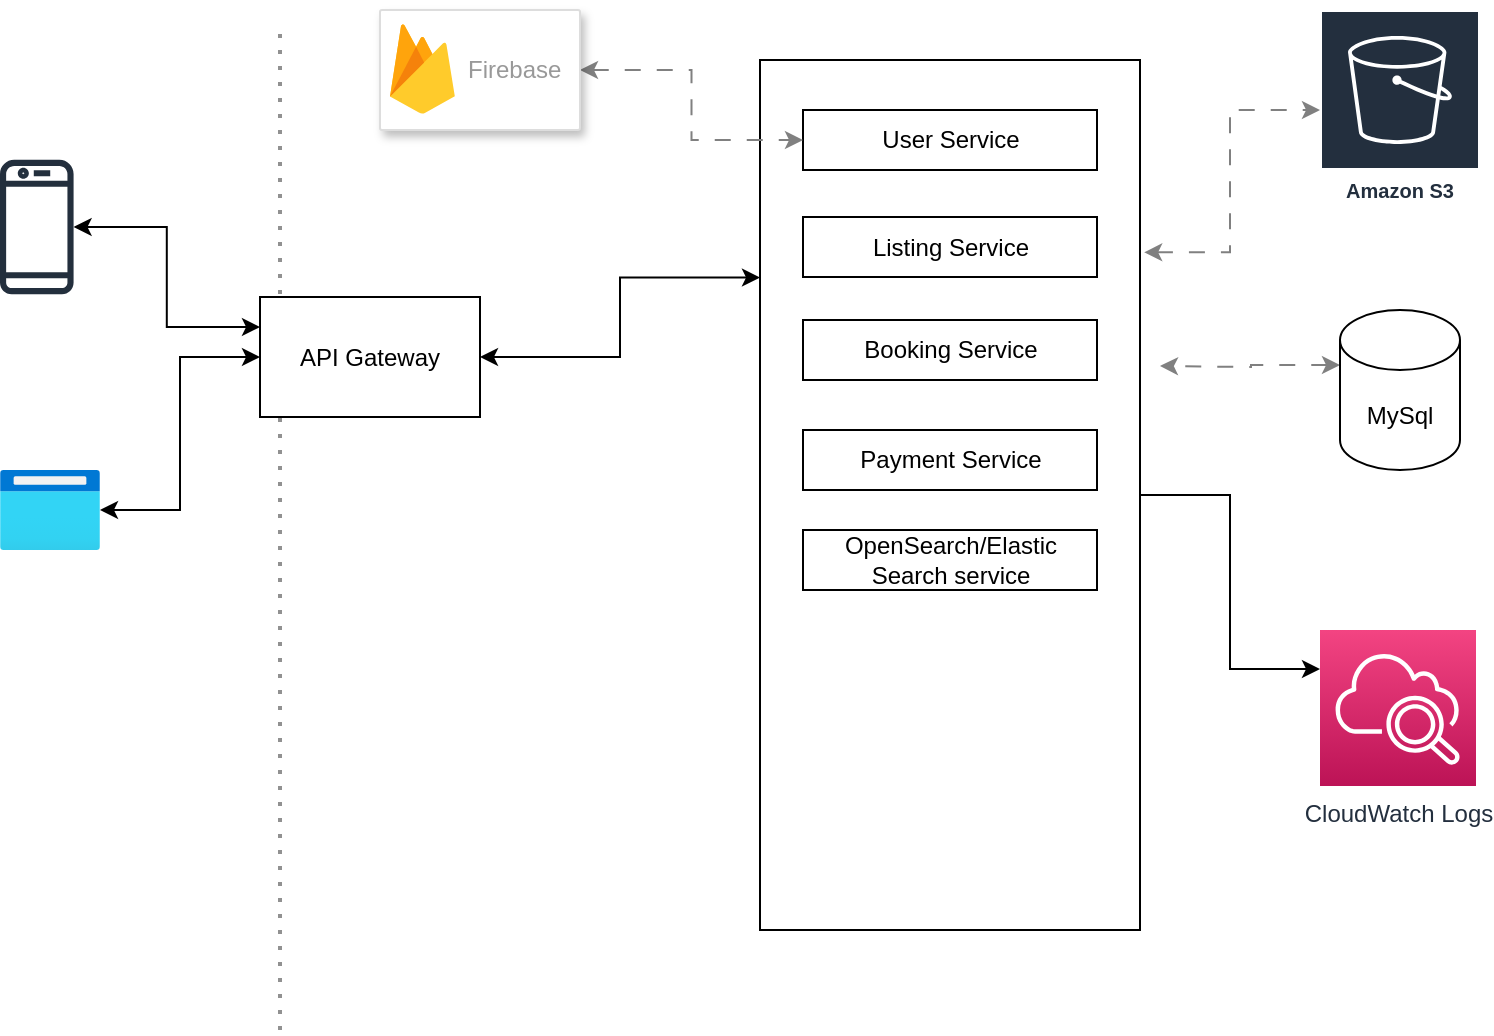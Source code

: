 <mxfile version="20.8.3" type="github">
  <diagram id="GRluOWZkKIe7Q2GazVMt" name="Page-1">
    <mxGraphModel dx="1050" dy="581" grid="1" gridSize="10" guides="1" tooltips="1" connect="1" arrows="1" fold="1" page="1" pageScale="1" pageWidth="850" pageHeight="1100" math="0" shadow="0">
      <root>
        <mxCell id="0" />
        <mxCell id="1" parent="0" />
        <mxCell id="SsJ6db9j9dE5ya5NohHF-3" style="edgeStyle=orthogonalEdgeStyle;rounded=0;orthogonalLoop=1;jettySize=auto;html=1;exitX=1;exitY=0.5;exitDx=0;exitDy=0;entryX=0;entryY=0.25;entryDx=0;entryDy=0;entryPerimeter=0;" edge="1" parent="1" source="DdpInW4cmCt2tAZ-7zsU-28" target="SsJ6db9j9dE5ya5NohHF-2">
          <mxGeometry relative="1" as="geometry" />
        </mxCell>
        <mxCell id="SsJ6db9j9dE5ya5NohHF-14" style="edgeStyle=orthogonalEdgeStyle;rounded=0;orthogonalLoop=1;jettySize=auto;html=1;exitX=1.011;exitY=0.221;exitDx=0;exitDy=0;dashed=1;dashPattern=8 8;strokeColor=#808080;startArrow=classic;startFill=1;exitPerimeter=0;" edge="1" parent="1" source="DdpInW4cmCt2tAZ-7zsU-28" target="SsJ6db9j9dE5ya5NohHF-13">
          <mxGeometry relative="1" as="geometry">
            <Array as="points">
              <mxPoint x="655" y="151" />
              <mxPoint x="655" y="80" />
            </Array>
          </mxGeometry>
        </mxCell>
        <mxCell id="DdpInW4cmCt2tAZ-7zsU-28" value="" style="rounded=0;whiteSpace=wrap;html=1;strokeWidth=1;fillColor=none;" parent="1" vertex="1">
          <mxGeometry x="420" y="55" width="190" height="435" as="geometry" />
        </mxCell>
        <mxCell id="DdpInW4cmCt2tAZ-7zsU-20" style="edgeStyle=orthogonalEdgeStyle;rounded=0;orthogonalLoop=1;jettySize=auto;html=1;entryX=0;entryY=0.25;entryDx=0;entryDy=0;strokeColor=#000000;startArrow=classic;startFill=1;" parent="1" source="DdpInW4cmCt2tAZ-7zsU-1" target="DdpInW4cmCt2tAZ-7zsU-19" edge="1">
          <mxGeometry relative="1" as="geometry" />
        </mxCell>
        <mxCell id="DdpInW4cmCt2tAZ-7zsU-1" value="" style="sketch=0;outlineConnect=0;fontColor=#232F3E;gradientColor=none;fillColor=#232F3D;strokeColor=none;dashed=0;verticalLabelPosition=bottom;verticalAlign=top;align=center;html=1;fontSize=12;fontStyle=0;aspect=fixed;pointerEvents=1;shape=mxgraph.aws4.mobile_client;" parent="1" vertex="1">
          <mxGeometry x="40" y="103.5" width="36.79" height="70" as="geometry" />
        </mxCell>
        <mxCell id="DdpInW4cmCt2tAZ-7zsU-21" style="edgeStyle=orthogonalEdgeStyle;rounded=0;orthogonalLoop=1;jettySize=auto;html=1;entryX=0;entryY=0.5;entryDx=0;entryDy=0;strokeColor=#000000;startArrow=classic;startFill=1;" parent="1" source="DdpInW4cmCt2tAZ-7zsU-2" target="DdpInW4cmCt2tAZ-7zsU-19" edge="1">
          <mxGeometry relative="1" as="geometry" />
        </mxCell>
        <mxCell id="DdpInW4cmCt2tAZ-7zsU-2" value="" style="aspect=fixed;html=1;points=[];align=center;image;fontSize=12;image=img/lib/azure2/general/Browser.svg;" parent="1" vertex="1">
          <mxGeometry x="40" y="260" width="50" height="40" as="geometry" />
        </mxCell>
        <mxCell id="DdpInW4cmCt2tAZ-7zsU-4" value="User Service" style="rounded=0;whiteSpace=wrap;html=1;" parent="1" vertex="1">
          <mxGeometry x="441.5" y="80" width="147" height="30" as="geometry" />
        </mxCell>
        <mxCell id="DdpInW4cmCt2tAZ-7zsU-5" value="Listing Service" style="rounded=0;whiteSpace=wrap;html=1;" parent="1" vertex="1">
          <mxGeometry x="441.5" y="133.5" width="147" height="30" as="geometry" />
        </mxCell>
        <mxCell id="DdpInW4cmCt2tAZ-7zsU-6" value="Booking Service" style="rounded=0;whiteSpace=wrap;html=1;" parent="1" vertex="1">
          <mxGeometry x="441.5" y="185" width="147" height="30" as="geometry" />
        </mxCell>
        <mxCell id="DdpInW4cmCt2tAZ-7zsU-7" value="Payment Service" style="rounded=0;whiteSpace=wrap;html=1;" parent="1" vertex="1">
          <mxGeometry x="441.5" y="240" width="147" height="30" as="geometry" />
        </mxCell>
        <mxCell id="SsJ6db9j9dE5ya5NohHF-15" style="edgeStyle=orthogonalEdgeStyle;rounded=0;orthogonalLoop=1;jettySize=auto;html=1;exitX=0;exitY=0;exitDx=0;exitDy=27.5;exitPerimeter=0;dashed=1;dashPattern=8 8;strokeColor=#808080;startArrow=classic;startFill=1;" edge="1" parent="1" source="DdpInW4cmCt2tAZ-7zsU-9">
          <mxGeometry relative="1" as="geometry">
            <mxPoint x="620" y="208" as="targetPoint" />
          </mxGeometry>
        </mxCell>
        <mxCell id="DdpInW4cmCt2tAZ-7zsU-9" value="MySql" style="shape=cylinder3;whiteSpace=wrap;html=1;boundedLbl=1;backgroundOutline=1;size=15;" parent="1" vertex="1">
          <mxGeometry x="710" y="180" width="60" height="80" as="geometry" />
        </mxCell>
        <mxCell id="DdpInW4cmCt2tAZ-7zsU-10" value="" style="endArrow=none;dashed=1;html=1;dashPattern=1 3;strokeWidth=2;rounded=0;strokeColor=#919191;" parent="1" edge="1">
          <mxGeometry width="50" height="50" relative="1" as="geometry">
            <mxPoint x="180" y="540" as="sourcePoint" />
            <mxPoint x="180" y="40" as="targetPoint" />
          </mxGeometry>
        </mxCell>
        <mxCell id="DdpInW4cmCt2tAZ-7zsU-29" style="edgeStyle=orthogonalEdgeStyle;rounded=0;orthogonalLoop=1;jettySize=auto;html=1;exitX=1;exitY=0.5;exitDx=0;exitDy=0;entryX=0;entryY=0.25;entryDx=0;entryDy=0;strokeColor=#000000;startArrow=classic;startFill=1;" parent="1" source="DdpInW4cmCt2tAZ-7zsU-19" target="DdpInW4cmCt2tAZ-7zsU-28" edge="1">
          <mxGeometry relative="1" as="geometry" />
        </mxCell>
        <mxCell id="DdpInW4cmCt2tAZ-7zsU-19" value="API Gateway" style="rounded=0;whiteSpace=wrap;html=1;strokeWidth=1;" parent="1" vertex="1">
          <mxGeometry x="170" y="173.5" width="110" height="60" as="geometry" />
        </mxCell>
        <mxCell id="SsJ6db9j9dE5ya5NohHF-1" value="OpenSearch/Elastic Search service" style="rounded=0;whiteSpace=wrap;html=1;" vertex="1" parent="1">
          <mxGeometry x="441.5" y="290" width="147" height="30" as="geometry" />
        </mxCell>
        <mxCell id="SsJ6db9j9dE5ya5NohHF-2" value="CloudWatch Logs" style="sketch=0;points=[[0,0,0],[0.25,0,0],[0.5,0,0],[0.75,0,0],[1,0,0],[0,1,0],[0.25,1,0],[0.5,1,0],[0.75,1,0],[1,1,0],[0,0.25,0],[0,0.5,0],[0,0.75,0],[1,0.25,0],[1,0.5,0],[1,0.75,0]];points=[[0,0,0],[0.25,0,0],[0.5,0,0],[0.75,0,0],[1,0,0],[0,1,0],[0.25,1,0],[0.5,1,0],[0.75,1,0],[1,1,0],[0,0.25,0],[0,0.5,0],[0,0.75,0],[1,0.25,0],[1,0.5,0],[1,0.75,0]];outlineConnect=0;fontColor=#232F3E;gradientColor=#F34482;gradientDirection=north;fillColor=#BC1356;strokeColor=#ffffff;dashed=0;verticalLabelPosition=bottom;verticalAlign=top;align=center;html=1;fontSize=12;fontStyle=0;aspect=fixed;shape=mxgraph.aws4.resourceIcon;resIcon=mxgraph.aws4.cloudwatch_2;" vertex="1" parent="1">
          <mxGeometry x="700" y="340" width="78" height="78" as="geometry" />
        </mxCell>
        <mxCell id="SsJ6db9j9dE5ya5NohHF-12" style="edgeStyle=orthogonalEdgeStyle;rounded=0;orthogonalLoop=1;jettySize=auto;html=1;entryX=0;entryY=0.5;entryDx=0;entryDy=0;startArrow=classic;startFill=1;dashed=1;dashPattern=8 8;strokeColor=#808080;" edge="1" parent="1" source="SsJ6db9j9dE5ya5NohHF-10" target="DdpInW4cmCt2tAZ-7zsU-4">
          <mxGeometry relative="1" as="geometry" />
        </mxCell>
        <mxCell id="SsJ6db9j9dE5ya5NohHF-10" value="" style="strokeColor=#dddddd;shadow=1;strokeWidth=1;rounded=1;absoluteArcSize=1;arcSize=2;" vertex="1" parent="1">
          <mxGeometry x="230" y="30" width="100" height="60" as="geometry" />
        </mxCell>
        <mxCell id="SsJ6db9j9dE5ya5NohHF-11" value="Firebase" style="sketch=0;dashed=0;connectable=0;html=1;fillColor=#5184F3;strokeColor=none;shape=mxgraph.gcp2.firebase;part=1;labelPosition=right;verticalLabelPosition=middle;align=left;verticalAlign=middle;spacingLeft=5;fontColor=#999999;fontSize=12;" vertex="1" parent="SsJ6db9j9dE5ya5NohHF-10">
          <mxGeometry width="32.4" height="45" relative="1" as="geometry">
            <mxPoint x="5" y="7" as="offset" />
          </mxGeometry>
        </mxCell>
        <mxCell id="SsJ6db9j9dE5ya5NohHF-13" value="Amazon S3" style="sketch=0;outlineConnect=0;fontColor=#232F3E;gradientColor=none;strokeColor=#ffffff;fillColor=#232F3E;dashed=0;verticalLabelPosition=middle;verticalAlign=bottom;align=center;html=1;whiteSpace=wrap;fontSize=10;fontStyle=1;spacing=3;shape=mxgraph.aws4.productIcon;prIcon=mxgraph.aws4.s3;" vertex="1" parent="1">
          <mxGeometry x="700" y="30" width="80" height="100" as="geometry" />
        </mxCell>
      </root>
    </mxGraphModel>
  </diagram>
</mxfile>
